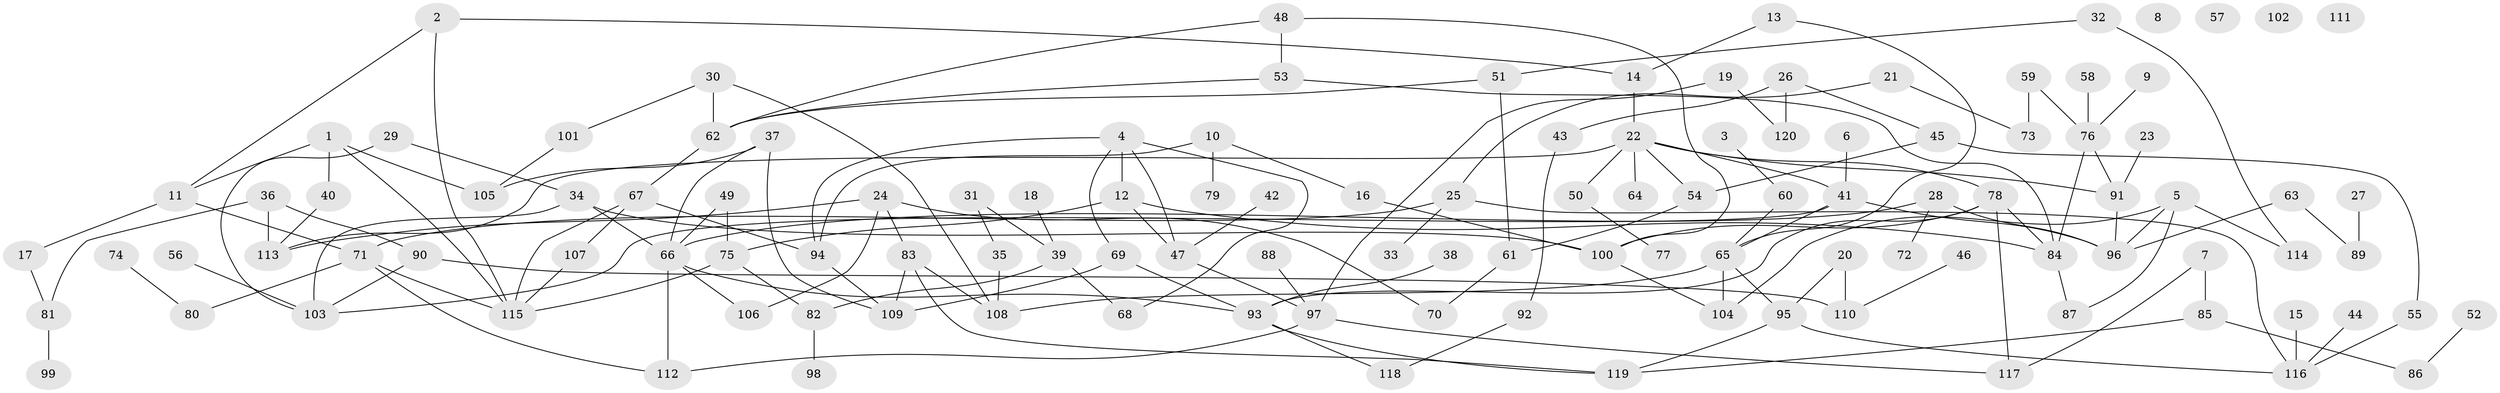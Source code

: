 // coarse degree distribution, {1: 0.12121212121212122, 6: 0.12121212121212122, 2: 0.18181818181818182, 3: 0.21212121212121213, 4: 0.12121212121212122, 7: 0.09090909090909091, 5: 0.030303030303030304, 9: 0.030303030303030304, 12: 0.030303030303030304, 8: 0.06060606060606061}
// Generated by graph-tools (version 1.1) at 2025/35/03/04/25 23:35:45]
// undirected, 120 vertices, 165 edges
graph export_dot {
  node [color=gray90,style=filled];
  1;
  2;
  3;
  4;
  5;
  6;
  7;
  8;
  9;
  10;
  11;
  12;
  13;
  14;
  15;
  16;
  17;
  18;
  19;
  20;
  21;
  22;
  23;
  24;
  25;
  26;
  27;
  28;
  29;
  30;
  31;
  32;
  33;
  34;
  35;
  36;
  37;
  38;
  39;
  40;
  41;
  42;
  43;
  44;
  45;
  46;
  47;
  48;
  49;
  50;
  51;
  52;
  53;
  54;
  55;
  56;
  57;
  58;
  59;
  60;
  61;
  62;
  63;
  64;
  65;
  66;
  67;
  68;
  69;
  70;
  71;
  72;
  73;
  74;
  75;
  76;
  77;
  78;
  79;
  80;
  81;
  82;
  83;
  84;
  85;
  86;
  87;
  88;
  89;
  90;
  91;
  92;
  93;
  94;
  95;
  96;
  97;
  98;
  99;
  100;
  101;
  102;
  103;
  104;
  105;
  106;
  107;
  108;
  109;
  110;
  111;
  112;
  113;
  114;
  115;
  116;
  117;
  118;
  119;
  120;
  1 -- 11;
  1 -- 40;
  1 -- 105;
  1 -- 115;
  2 -- 11;
  2 -- 14;
  2 -- 115;
  3 -- 60;
  4 -- 12;
  4 -- 47;
  4 -- 68;
  4 -- 69;
  4 -- 94;
  5 -- 87;
  5 -- 96;
  5 -- 104;
  5 -- 114;
  6 -- 41;
  7 -- 85;
  7 -- 117;
  9 -- 76;
  10 -- 16;
  10 -- 79;
  10 -- 94;
  11 -- 17;
  11 -- 71;
  12 -- 47;
  12 -- 75;
  12 -- 84;
  13 -- 14;
  13 -- 65;
  14 -- 22;
  15 -- 116;
  16 -- 100;
  17 -- 81;
  18 -- 39;
  19 -- 97;
  19 -- 120;
  20 -- 95;
  20 -- 110;
  21 -- 25;
  21 -- 73;
  22 -- 41;
  22 -- 50;
  22 -- 54;
  22 -- 64;
  22 -- 78;
  22 -- 91;
  22 -- 113;
  23 -- 91;
  24 -- 70;
  24 -- 83;
  24 -- 106;
  24 -- 113;
  25 -- 33;
  25 -- 71;
  25 -- 116;
  26 -- 43;
  26 -- 45;
  26 -- 120;
  27 -- 89;
  28 -- 66;
  28 -- 72;
  28 -- 96;
  29 -- 34;
  29 -- 103;
  30 -- 62;
  30 -- 101;
  30 -- 108;
  31 -- 35;
  31 -- 39;
  32 -- 51;
  32 -- 114;
  34 -- 66;
  34 -- 100;
  34 -- 103;
  35 -- 108;
  36 -- 81;
  36 -- 90;
  36 -- 113;
  37 -- 66;
  37 -- 105;
  37 -- 109;
  38 -- 93;
  39 -- 68;
  39 -- 82;
  40 -- 113;
  41 -- 65;
  41 -- 96;
  41 -- 103;
  42 -- 47;
  43 -- 92;
  44 -- 116;
  45 -- 54;
  45 -- 55;
  46 -- 110;
  47 -- 97;
  48 -- 53;
  48 -- 62;
  48 -- 100;
  49 -- 66;
  49 -- 75;
  50 -- 77;
  51 -- 61;
  51 -- 62;
  52 -- 86;
  53 -- 62;
  53 -- 84;
  54 -- 61;
  55 -- 116;
  56 -- 103;
  58 -- 76;
  59 -- 73;
  59 -- 76;
  60 -- 65;
  61 -- 70;
  62 -- 67;
  63 -- 89;
  63 -- 96;
  65 -- 95;
  65 -- 104;
  65 -- 108;
  66 -- 93;
  66 -- 106;
  66 -- 112;
  67 -- 94;
  67 -- 107;
  67 -- 115;
  69 -- 93;
  69 -- 109;
  71 -- 80;
  71 -- 112;
  71 -- 115;
  74 -- 80;
  75 -- 82;
  75 -- 115;
  76 -- 84;
  76 -- 91;
  78 -- 84;
  78 -- 93;
  78 -- 100;
  78 -- 117;
  81 -- 99;
  82 -- 98;
  83 -- 108;
  83 -- 109;
  83 -- 119;
  84 -- 87;
  85 -- 86;
  85 -- 119;
  88 -- 97;
  90 -- 103;
  90 -- 110;
  91 -- 96;
  92 -- 118;
  93 -- 118;
  93 -- 119;
  94 -- 109;
  95 -- 116;
  95 -- 119;
  97 -- 112;
  97 -- 117;
  100 -- 104;
  101 -- 105;
  107 -- 115;
}
